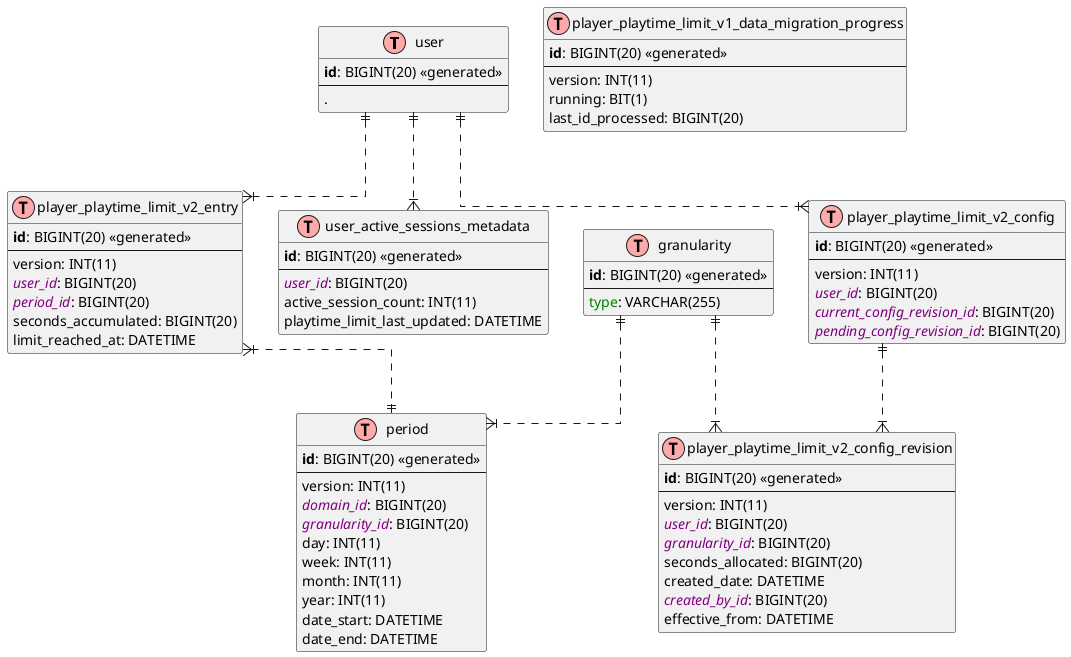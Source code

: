 [plantuml]
----
@startuml
skinparam linetype ortho

'These definitions can be removed once https://gitlab.com/playsafe/lithium/app-lithium-full/-/merge_requests/5282 is merged,
'and rather include the base template
!define T(name,desc) class name as "desc" << (T,#FFAAAA) >>
!define pk(x) <b>x</b>
!define fk(x) <color:purple><i>x</i></color>
!define unique(x) <color:green>x</color>
!define nn(x) <u>x</u>

T(user, "user") {
  pk(id): BIGINT(20) <<generated>>
  --
  .
}

T(ptl_config, "player_playtime_limit_v2_config") {
  pk(id): BIGINT(20) <<generated>>
  --
  version: INT(11)
  fk(user_id): BIGINT(20)
  fk(current_config_revision_id): BIGINT(20)
  fk(pending_config_revision_id): BIGINT(20)
}

T(ptl_config_revision, "player_playtime_limit_v2_config_revision") {
  pk(id): BIGINT(20) <<generated>>
  --
  version: INT(11)
  fk(user_id): BIGINT(20)
  fk(granularity_id): BIGINT(20)
  seconds_allocated: BIGINT(20)
  created_date: DATETIME
  fk(created_by_id): BIGINT(20)
  effective_from: DATETIME
}

T(ptl_entry, "player_playtime_limit_v2_entry") {
  pk(id): BIGINT(20) <<generated>>
  --
  version: INT(11)
  fk(user_id): BIGINT(20)
  fk(period_id): BIGINT(20)
  seconds_accumulated: BIGINT(20)
  limit_reached_at: DATETIME
}

T(period, "period") {
  pk(id): BIGINT(20) <<generated>>
  --
  version: INT(11)
  fk(domain_id): BIGINT(20)
  fk(granularity_id): BIGINT(20)
  day: INT(11)
  week: INT(11)
  month: INT(11)
  year: INT(11)
  date_start: DATETIME
  date_end: DATETIME
}

T(granularity, "granularity") {
  pk(id): BIGINT(20) <<generated>>
  --
  unique(type): VARCHAR(255)
}

T(as_metadata, "user_active_sessions_metadata") {
  pk(id): BIGINT(20) <<generated>>
  --
  fk(user_id): BIGINT(20)
  active_session_count: INT(11)
  playtime_limit_last_updated: DATETIME
}

T(ptl_v1_migration_progress, "player_playtime_limit_v1_data_migration_progress") {
  pk(id): BIGINT(20) <<generated>>
  --
  version: INT(11)
  running: BIT(1)
  last_id_processed: BIGINT(20)
}

user ||..|{ ptl_config
ptl_config ||..|{ ptl_config_revision
granularity ||..|{ ptl_config_revision
user ||..|{ as_metadata
user ||..|{ ptl_entry
ptl_entry }|..|| period
granularity ||..|{ period
@enduml
----
